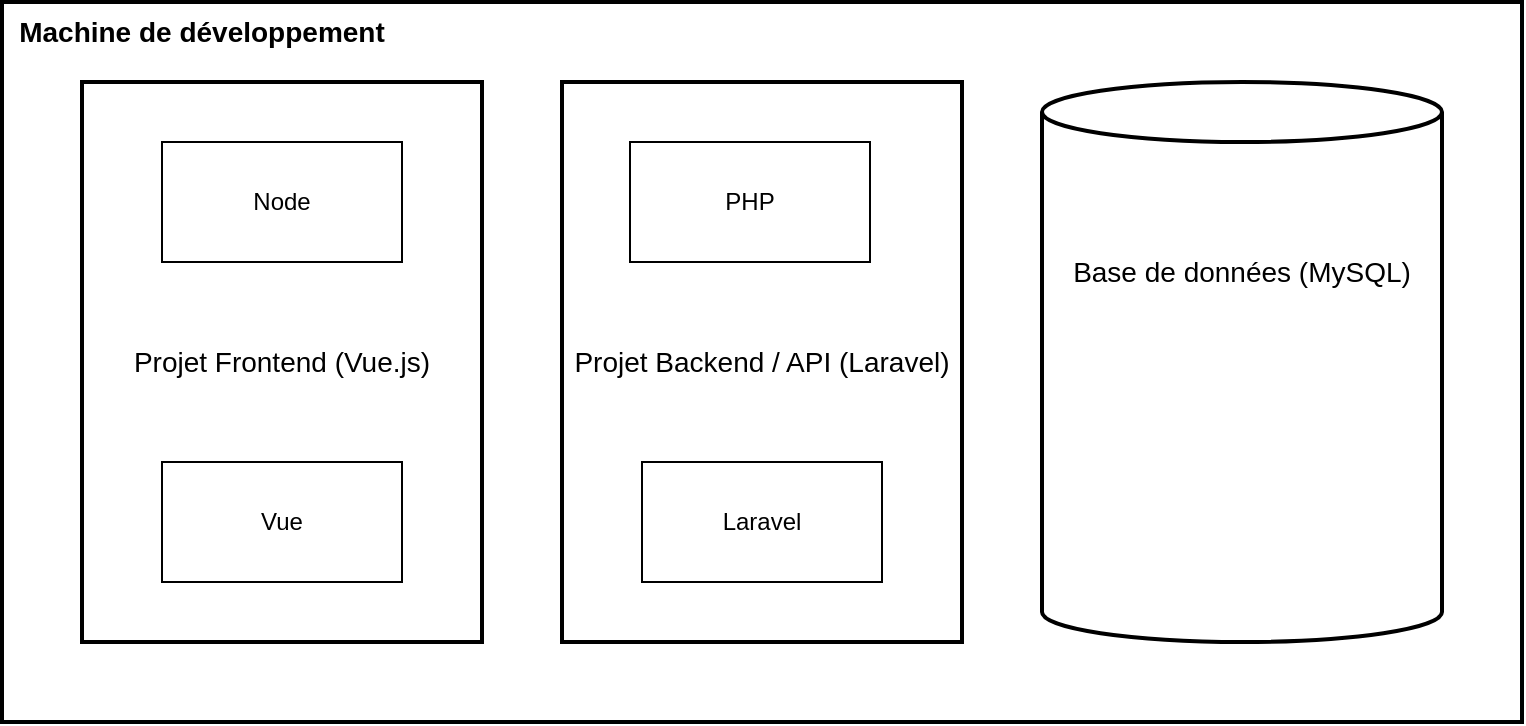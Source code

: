 <mxfile>
    <diagram id="r9yDOdrft_3wjeYdZze2" name="Infrastructure actuelle">
        <mxGraphModel dx="1200" dy="588" grid="1" gridSize="10" guides="1" tooltips="1" connect="1" arrows="1" fold="1" page="1" pageScale="1" pageWidth="827" pageHeight="1169" math="0" shadow="0">
            <root>
                <mxCell id="0"/>
                <mxCell id="1" parent="0"/>
                <mxCell id="SxDabUhU83ZVip-BnQjD-1" value="" style="rounded=0;whiteSpace=wrap;html=1;fillColor=none;strokeWidth=2;" parent="1" vertex="1">
                    <mxGeometry x="40" y="120" width="760" height="360" as="geometry"/>
                </mxCell>
                <mxCell id="SxDabUhU83ZVip-BnQjD-2" value="&lt;span style=&quot;font-size: 14px;&quot;&gt;Machine de développement&lt;/span&gt;" style="text;html=1;strokeColor=none;fillColor=none;align=center;verticalAlign=middle;whiteSpace=wrap;rounded=0;fontStyle=1;fontSize=14;" parent="1" vertex="1">
                    <mxGeometry x="40" y="120" width="200" height="30" as="geometry"/>
                </mxCell>
                <mxCell id="SxDabUhU83ZVip-BnQjD-3" value="&lt;font style=&quot;font-size: 14px&quot;&gt;Projet Frontend (Vue.js)&lt;/font&gt;" style="rounded=0;whiteSpace=wrap;html=1;strokeWidth=2;fillColor=none;fontSize=14;" parent="1" vertex="1">
                    <mxGeometry x="80" y="160" width="200" height="280" as="geometry"/>
                </mxCell>
                <mxCell id="SxDabUhU83ZVip-BnQjD-4" value="Projet Backend / API (Laravel)" style="rounded=0;whiteSpace=wrap;html=1;strokeWidth=2;fillColor=none;fontSize=14;" parent="1" vertex="1">
                    <mxGeometry x="320" y="160" width="200" height="280" as="geometry"/>
                </mxCell>
                <mxCell id="SxDabUhU83ZVip-BnQjD-6" value="" style="shape=cylinder3;whiteSpace=wrap;html=1;boundedLbl=1;backgroundOutline=1;size=15;strokeWidth=2;fillColor=none;fontSize=14;" parent="1" vertex="1">
                    <mxGeometry x="560" y="160" width="200" height="280" as="geometry"/>
                </mxCell>
                <mxCell id="LVgjFQmivS-eAMBgzMLH-1" value="Base de données (MySQL)" style="text;html=1;strokeColor=none;fillColor=none;align=center;verticalAlign=middle;whiteSpace=wrap;rounded=0;fontSize=14;" parent="1" vertex="1">
                    <mxGeometry x="560" y="240" width="200" height="30" as="geometry"/>
                </mxCell>
                <mxCell id="2" value="Node" style="rounded=0;whiteSpace=wrap;html=1;" vertex="1" parent="1">
                    <mxGeometry x="120" y="190" width="120" height="60" as="geometry"/>
                </mxCell>
                <mxCell id="4" value="Vue" style="rounded=0;whiteSpace=wrap;html=1;" vertex="1" parent="1">
                    <mxGeometry x="120" y="350" width="120" height="60" as="geometry"/>
                </mxCell>
                <mxCell id="7" value="PHP" style="rounded=0;whiteSpace=wrap;html=1;" vertex="1" parent="1">
                    <mxGeometry x="354" y="190" width="120" height="60" as="geometry"/>
                </mxCell>
                <mxCell id="8" value="Laravel" style="rounded=0;whiteSpace=wrap;html=1;" vertex="1" parent="1">
                    <mxGeometry x="360" y="350" width="120" height="60" as="geometry"/>
                </mxCell>
            </root>
        </mxGraphModel>
    </diagram>
</mxfile>